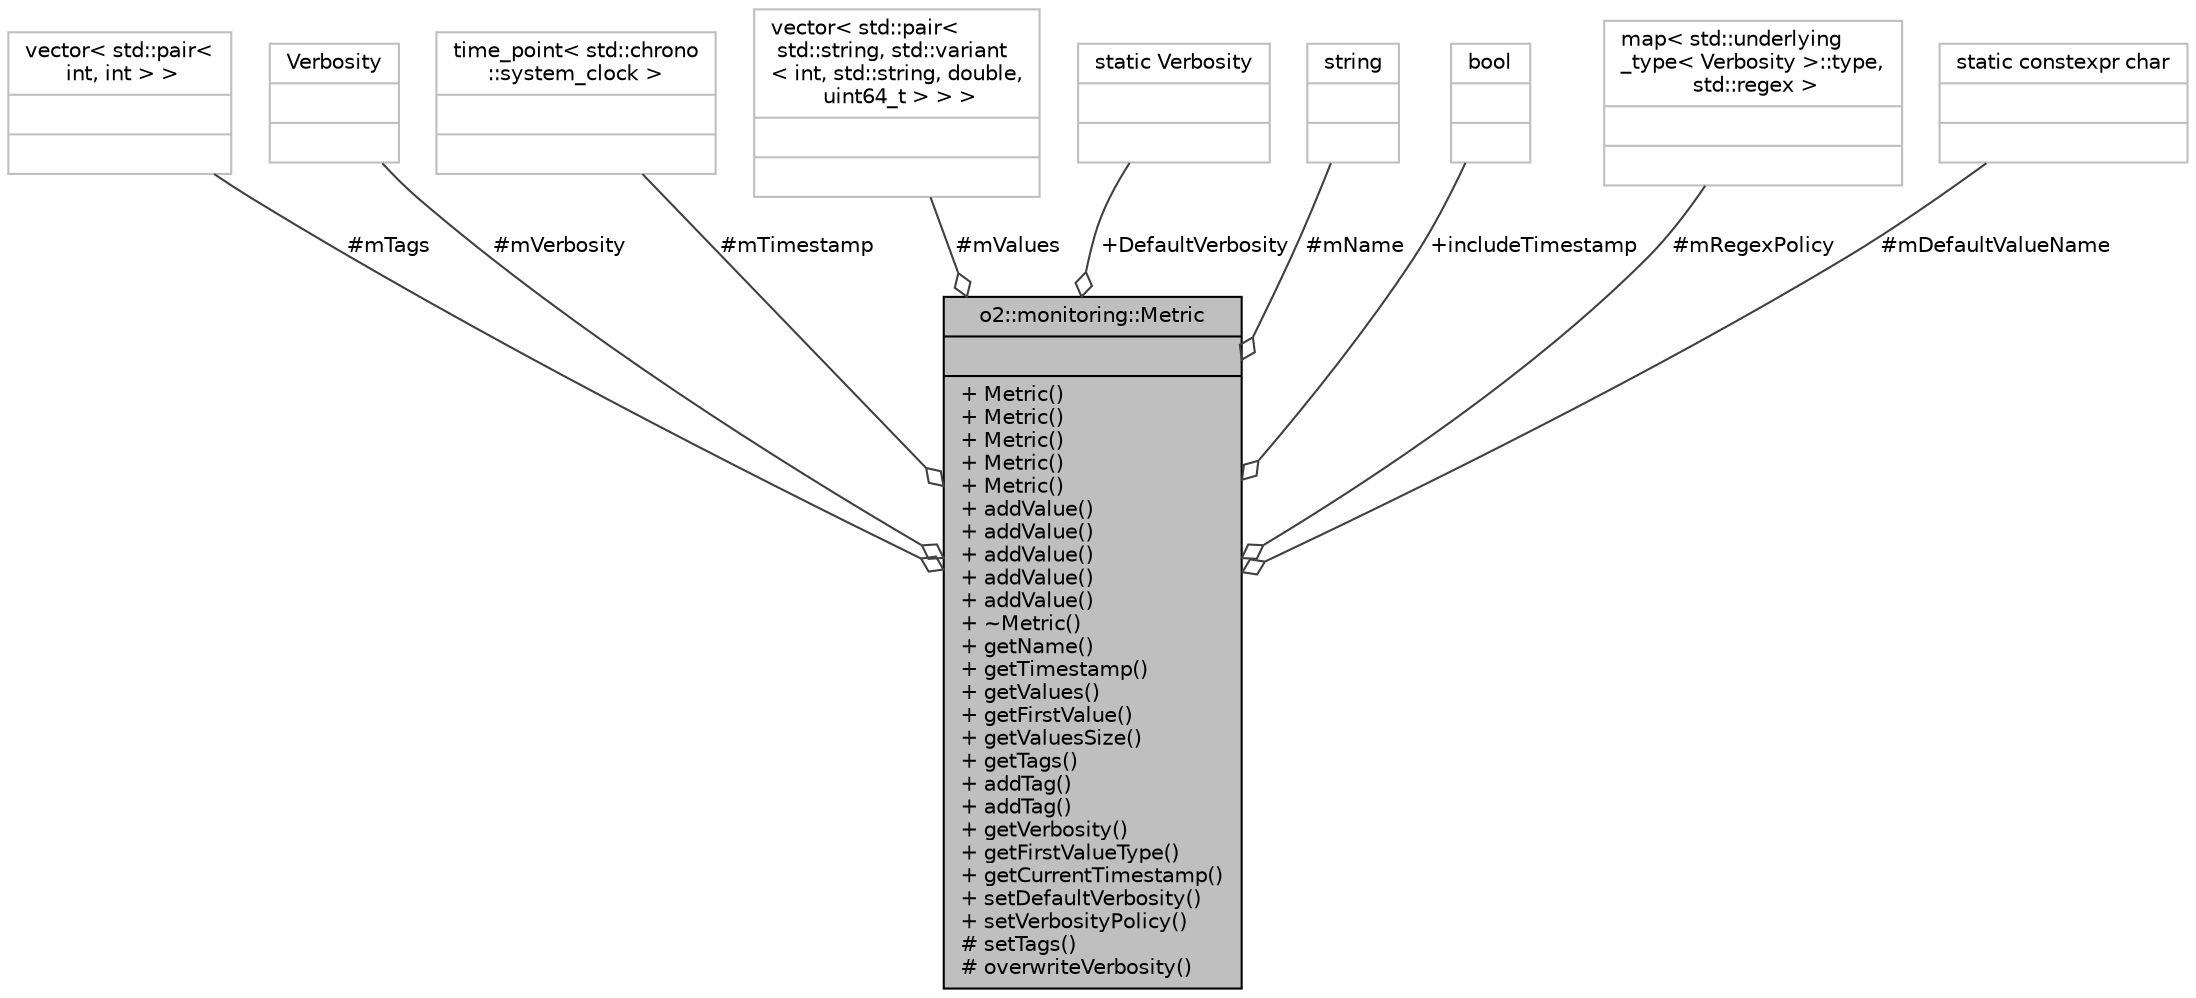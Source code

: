 digraph "o2::monitoring::Metric"
{
 // INTERACTIVE_SVG=YES
  bgcolor="transparent";
  edge [fontname="Helvetica",fontsize="10",labelfontname="Helvetica",labelfontsize="10"];
  node [fontname="Helvetica",fontsize="10",shape=record];
  Node1 [label="{o2::monitoring::Metric\n||+ Metric()\l+ Metric()\l+ Metric()\l+ Metric()\l+ Metric()\l+ addValue()\l+ addValue()\l+ addValue()\l+ addValue()\l+ addValue()\l+ ~Metric()\l+ getName()\l+ getTimestamp()\l+ getValues()\l+ getFirstValue()\l+ getValuesSize()\l+ getTags()\l+ addTag()\l+ addTag()\l+ getVerbosity()\l+ getFirstValueType()\l+ getCurrentTimestamp()\l+ setDefaultVerbosity()\l+ setVerbosityPolicy()\l# setTags()\l# overwriteVerbosity()\l}",height=0.2,width=0.4,color="black", fillcolor="grey75", style="filled", fontcolor="black"];
  Node2 -> Node1 [color="grey25",fontsize="10",style="solid",label=" #mTags" ,arrowhead="odiamond",fontname="Helvetica"];
  Node2 [label="{vector\< std::pair\<\l int, int \> \>\n||}",height=0.2,width=0.4,color="grey75"];
  Node3 -> Node1 [color="grey25",fontsize="10",style="solid",label=" #mVerbosity" ,arrowhead="odiamond",fontname="Helvetica"];
  Node3 [label="{Verbosity\n||}",height=0.2,width=0.4,color="grey75"];
  Node4 -> Node1 [color="grey25",fontsize="10",style="solid",label=" #mTimestamp" ,arrowhead="odiamond",fontname="Helvetica"];
  Node4 [label="{time_point\< std::chrono\l::system_clock \>\n||}",height=0.2,width=0.4,color="grey75"];
  Node5 -> Node1 [color="grey25",fontsize="10",style="solid",label=" #mValues" ,arrowhead="odiamond",fontname="Helvetica"];
  Node5 [label="{vector\< std::pair\<\l std::string, std::variant\l\< int, std::string, double,\l uint64_t \> \> \>\n||}",height=0.2,width=0.4,color="grey75"];
  Node6 -> Node1 [color="grey25",fontsize="10",style="solid",label=" +DefaultVerbosity" ,arrowhead="odiamond",fontname="Helvetica"];
  Node6 [label="{static Verbosity\n||}",height=0.2,width=0.4,color="grey75"];
  Node7 -> Node1 [color="grey25",fontsize="10",style="solid",label=" #mName" ,arrowhead="odiamond",fontname="Helvetica"];
  Node7 [label="{string\n||}",height=0.2,width=0.4,color="grey75"];
  Node8 -> Node1 [color="grey25",fontsize="10",style="solid",label=" +includeTimestamp" ,arrowhead="odiamond",fontname="Helvetica"];
  Node8 [label="{bool\n||}",height=0.2,width=0.4,color="grey75"];
  Node9 -> Node1 [color="grey25",fontsize="10",style="solid",label=" #mRegexPolicy" ,arrowhead="odiamond",fontname="Helvetica"];
  Node9 [label="{map\< std::underlying\l_type\< Verbosity \>::type,\l std::regex \>\n||}",height=0.2,width=0.4,color="grey75"];
  Node10 -> Node1 [color="grey25",fontsize="10",style="solid",label=" #mDefaultValueName" ,arrowhead="odiamond",fontname="Helvetica"];
  Node10 [label="{static constexpr char\n||}",height=0.2,width=0.4,color="grey75"];
}
